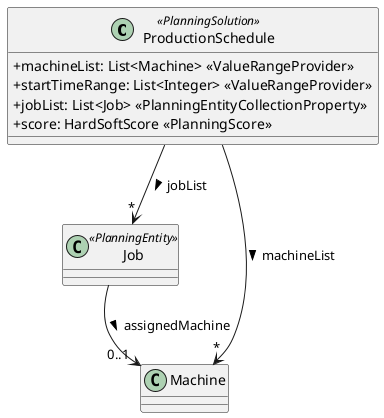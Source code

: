 @startuml
skinparam classAttributeIconSize 0

class ProductionSchedule <<PlanningSolution>> {
  +machineList: List<Machine> <<ValueRangeProvider>>
  +startTimeRange: List<Integer> <<ValueRangeProvider>>
  +jobList: List<Job> <<PlanningEntityCollectionProperty>>
  +score: HardSoftScore <<PlanningScore>>
}

class Job <<PlanningEntity>> {
}

class Machine {
}

ProductionSchedule --> "*" Machine : machineList >
ProductionSchedule --> "*"  Job : jobList >
Job --> "0..1 " Machine : assignedMachine >

@enduml
